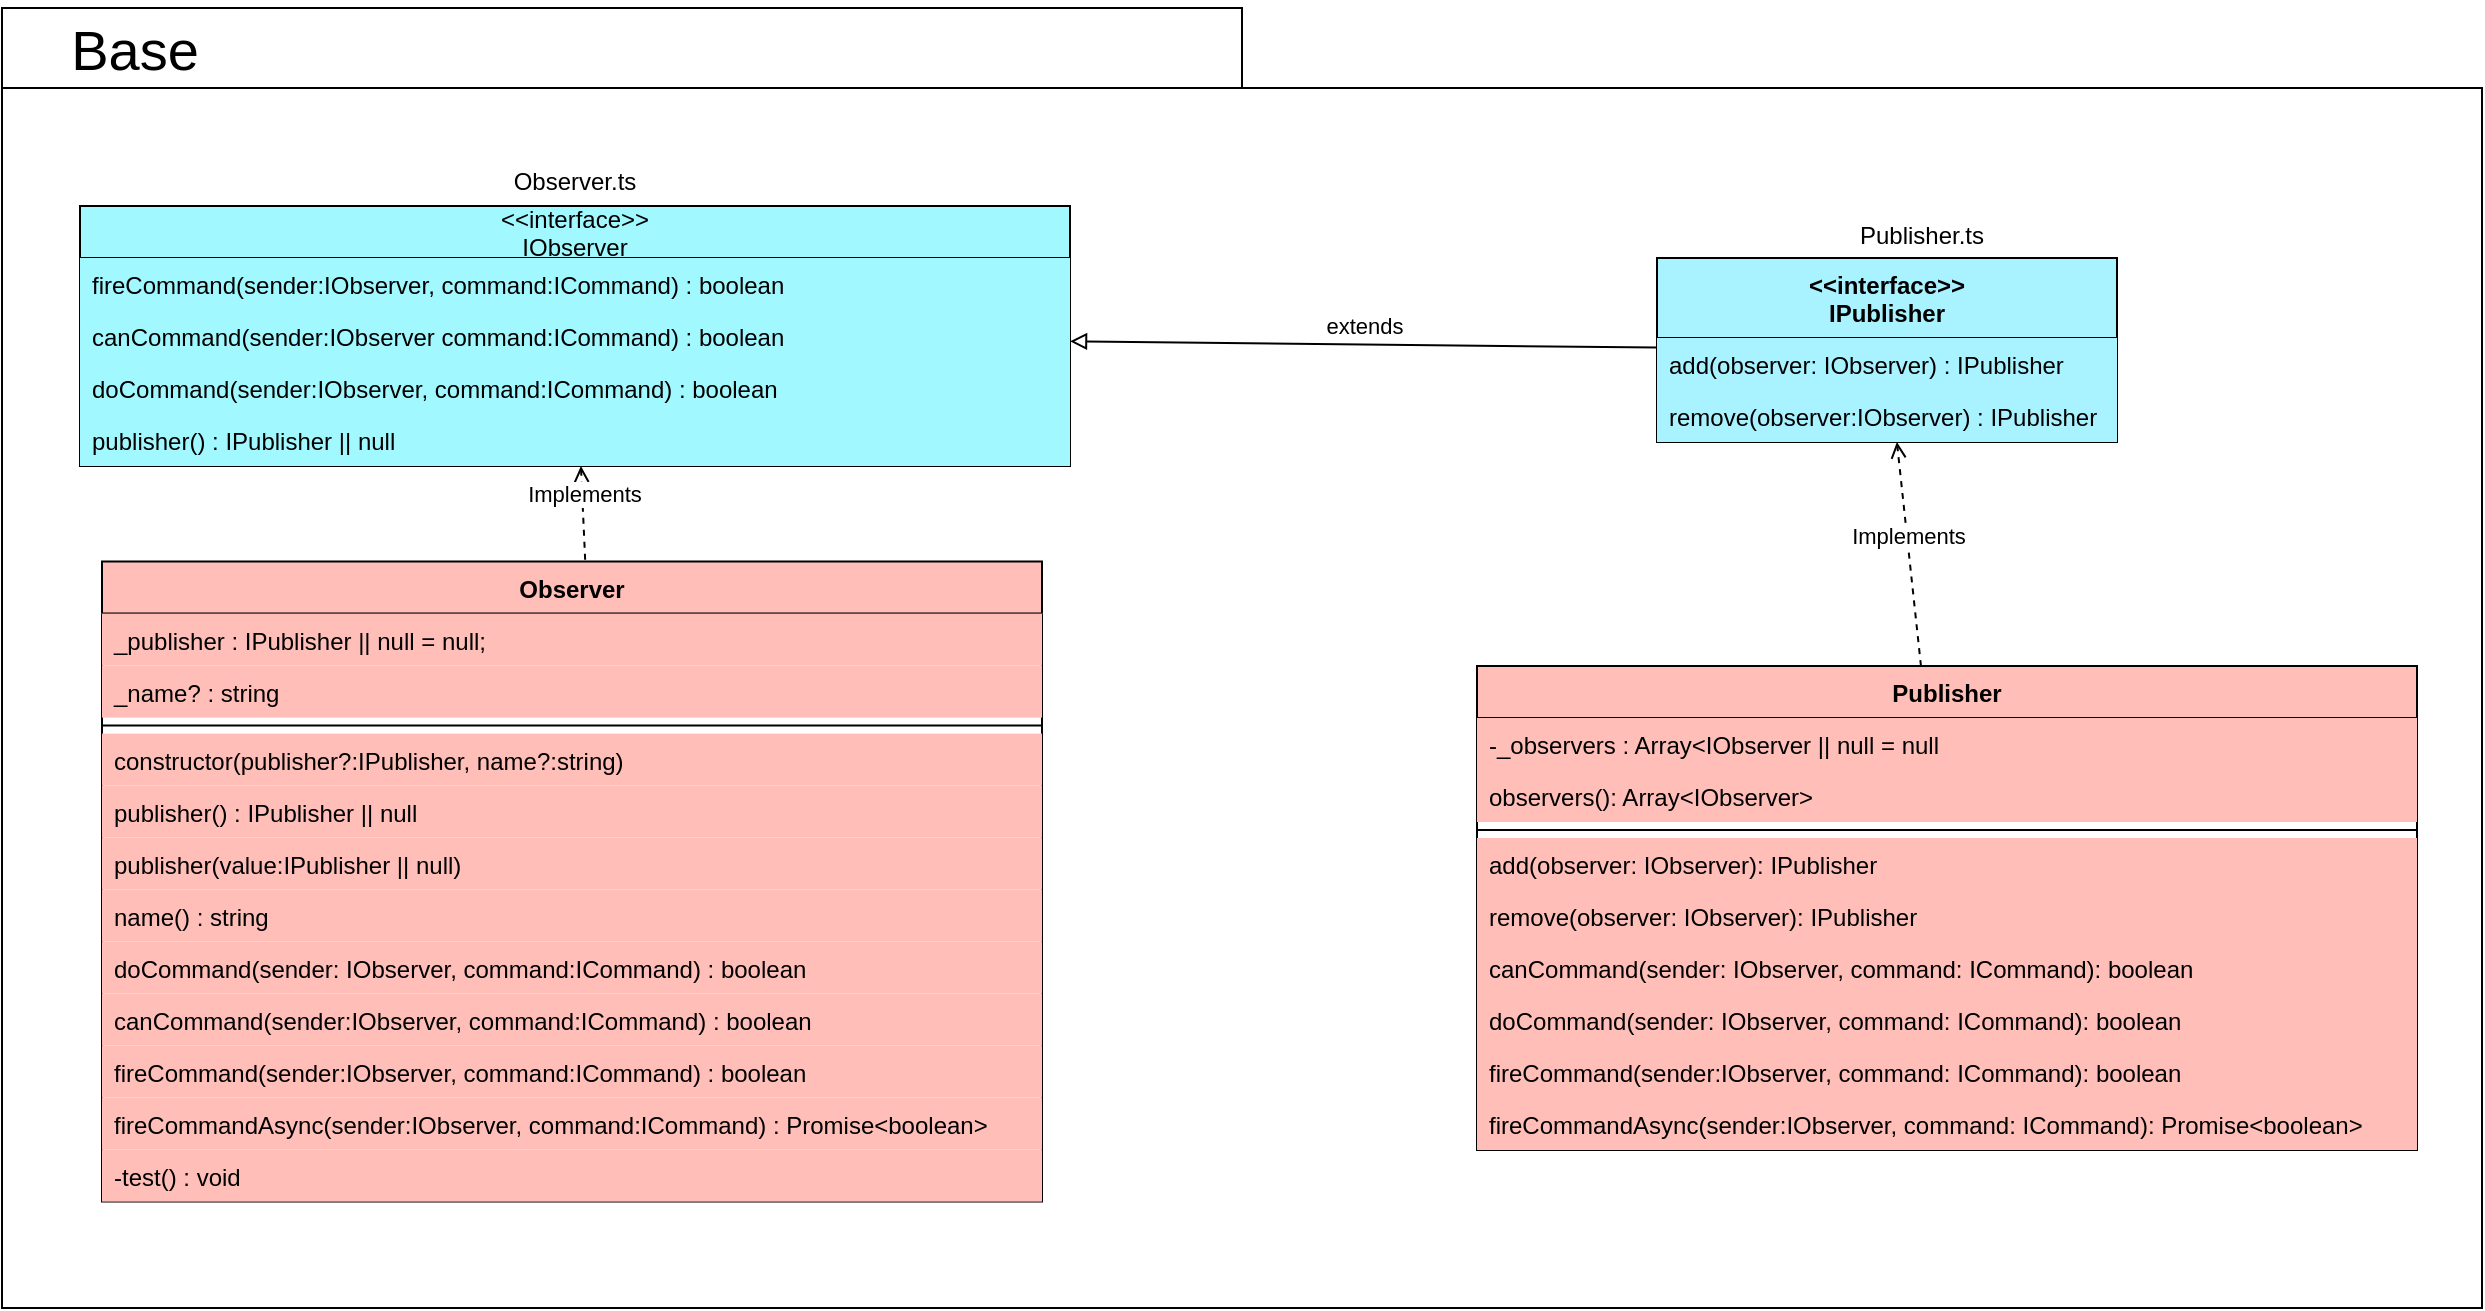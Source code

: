 <mxfile version="20.8.16" type="device"><diagram name="페이지-1" id="1tXMjEXF2NxLAM-9LJq4"><mxGraphModel dx="2074" dy="35" grid="1" gridSize="10" guides="1" tooltips="1" connect="1" arrows="1" fold="1" page="1" pageScale="1" pageWidth="827" pageHeight="1169" math="0" shadow="0"><root><mxCell id="0"/><mxCell id="1" parent="0"/><mxCell id="RztqI8viEJXFMYKsmAzF-47" value="" style="group;verticalAlign=bottom;spacing=2;spacingTop=0;spacingBottom=0;labelPosition=left;verticalLabelPosition=top;align=right;" parent="1" vertex="1" connectable="0"><mxGeometry x="80" y="1210" width="1240" height="650" as="geometry"/></mxCell><mxCell id="RztqI8viEJXFMYKsmAzF-41" value="" style="shape=folder;fontStyle=1;spacingTop=10;tabWidth=620;tabHeight=40;tabPosition=left;html=1;whiteSpace=wrap;labelPosition=center;verticalLabelPosition=top;align=center;verticalAlign=bottom;" parent="RztqI8viEJXFMYKsmAzF-47" vertex="1"><mxGeometry width="1240" height="650" as="geometry"/></mxCell><mxCell id="RztqI8viEJXFMYKsmAzF-5" value="Publisher.ts" style="group;container=1;" parent="RztqI8viEJXFMYKsmAzF-47" vertex="1" connectable="0"><mxGeometry x="700" y="100" width="520" height="506" as="geometry"><mxRectangle x="712.5" y="1283" width="104" height="20" as="alternateBounds"/></mxGeometry></mxCell><mxCell id="RztqI8viEJXFMYKsmAzF-6" value="&lt;&lt;interface&gt;&gt;&#10;IPublisher" style="swimlane;fontStyle=1;align=center;verticalAlign=top;childLayout=stackLayout;horizontal=1;startSize=40;horizontalStack=0;resizeParent=1;resizeParentMax=0;resizeLast=0;collapsible=1;marginBottom=0;fillColor=#A8F3FF;" parent="RztqI8viEJXFMYKsmAzF-5" vertex="1"><mxGeometry x="127.5" y="25" width="230" height="92" as="geometry"><mxRectangle x="127.5" y="25" width="110" height="40" as="alternateBounds"/></mxGeometry></mxCell><mxCell id="RztqI8viEJXFMYKsmAzF-7" value="add(observer: IObserver) : IPublisher" style="text;strokeColor=none;fillColor=#A8F3FF;align=left;verticalAlign=top;spacingLeft=4;spacingRight=4;overflow=hidden;rotatable=0;points=[[0,0.5],[1,0.5]];portConstraint=eastwest;" parent="RztqI8viEJXFMYKsmAzF-6" vertex="1"><mxGeometry y="40" width="230" height="26" as="geometry"/></mxCell><mxCell id="RztqI8viEJXFMYKsmAzF-8" value="remove(observer:IObserver) : IPublisher" style="text;strokeColor=none;fillColor=#A8F3FF;align=left;verticalAlign=top;spacingLeft=4;spacingRight=4;overflow=hidden;rotatable=0;points=[[0,0.5],[1,0.5]];portConstraint=eastwest;" parent="RztqI8viEJXFMYKsmAzF-6" vertex="1"><mxGeometry y="66" width="230" height="26" as="geometry"/></mxCell><mxCell id="RztqI8viEJXFMYKsmAzF-9" value="Publisher" style="swimlane;fontStyle=1;align=center;verticalAlign=top;childLayout=stackLayout;horizontal=1;startSize=26;horizontalStack=0;resizeParent=1;resizeParentMax=0;resizeLast=0;collapsible=1;marginBottom=0;fillColor=#FFBFB8;" parent="RztqI8viEJXFMYKsmAzF-5" vertex="1"><mxGeometry x="37.5" y="229" width="470" height="242" as="geometry"><mxRectangle x="25" y="239" width="80" height="26" as="alternateBounds"/></mxGeometry></mxCell><mxCell id="RztqI8viEJXFMYKsmAzF-10" value="-_observers : Array&lt;IObserver || null = null" style="text;strokeColor=none;fillColor=#FFBFB8;align=left;verticalAlign=top;spacingLeft=4;spacingRight=4;overflow=hidden;rotatable=0;points=[[0,0.5],[1,0.5]];portConstraint=eastwest;" parent="RztqI8viEJXFMYKsmAzF-9" vertex="1"><mxGeometry y="26" width="470" height="26" as="geometry"/></mxCell><mxCell id="RztqI8viEJXFMYKsmAzF-11" value="observers(): Array&lt;IObserver&gt;" style="text;strokeColor=none;fillColor=#FFBFB8;align=left;verticalAlign=top;spacingLeft=4;spacingRight=4;overflow=hidden;rotatable=0;points=[[0,0.5],[1,0.5]];portConstraint=eastwest;" parent="RztqI8viEJXFMYKsmAzF-9" vertex="1"><mxGeometry y="52" width="470" height="26" as="geometry"/></mxCell><mxCell id="RztqI8viEJXFMYKsmAzF-12" value="" style="line;strokeWidth=1;fillColor=none;align=left;verticalAlign=middle;spacingTop=-1;spacingLeft=3;spacingRight=3;rotatable=0;labelPosition=right;points=[];portConstraint=eastwest;" parent="RztqI8viEJXFMYKsmAzF-9" vertex="1"><mxGeometry y="78" width="470" height="8" as="geometry"/></mxCell><mxCell id="RztqI8viEJXFMYKsmAzF-13" value="add(observer: IObserver): IPublisher" style="text;strokeColor=none;fillColor=#FFBFB8;align=left;verticalAlign=top;spacingLeft=4;spacingRight=4;overflow=hidden;rotatable=0;points=[[0,0.5],[1,0.5]];portConstraint=eastwest;" parent="RztqI8viEJXFMYKsmAzF-9" vertex="1"><mxGeometry y="86" width="470" height="26" as="geometry"/></mxCell><mxCell id="RztqI8viEJXFMYKsmAzF-14" value="remove(observer: IObserver): IPublisher" style="text;strokeColor=none;fillColor=#FFBFB8;align=left;verticalAlign=top;spacingLeft=4;spacingRight=4;overflow=hidden;rotatable=0;points=[[0,0.5],[1,0.5]];portConstraint=eastwest;" parent="RztqI8viEJXFMYKsmAzF-9" vertex="1"><mxGeometry y="112" width="470" height="26" as="geometry"/></mxCell><mxCell id="RztqI8viEJXFMYKsmAzF-15" value="canCommand(sender: IObserver, command: ICommand): boolean" style="text;strokeColor=none;fillColor=#FFBFB8;align=left;verticalAlign=top;spacingLeft=4;spacingRight=4;overflow=hidden;rotatable=0;points=[[0,0.5],[1,0.5]];portConstraint=eastwest;" parent="RztqI8viEJXFMYKsmAzF-9" vertex="1"><mxGeometry y="138" width="470" height="26" as="geometry"/></mxCell><mxCell id="RztqI8viEJXFMYKsmAzF-16" value="doCommand(sender: IObserver, command: ICommand): boolean" style="text;strokeColor=none;fillColor=#FFBFB8;align=left;verticalAlign=top;spacingLeft=4;spacingRight=4;overflow=hidden;rotatable=0;points=[[0,0.5],[1,0.5]];portConstraint=eastwest;" parent="RztqI8viEJXFMYKsmAzF-9" vertex="1"><mxGeometry y="164" width="470" height="26" as="geometry"/></mxCell><mxCell id="RztqI8viEJXFMYKsmAzF-17" value="fireCommand(sender:IObserver, command: ICommand): boolean" style="text;strokeColor=none;fillColor=#FFBFB8;align=left;verticalAlign=top;spacingLeft=4;spacingRight=4;overflow=hidden;rotatable=0;points=[[0,0.5],[1,0.5]];portConstraint=eastwest;" parent="RztqI8viEJXFMYKsmAzF-9" vertex="1"><mxGeometry y="190" width="470" height="26" as="geometry"/></mxCell><mxCell id="RztqI8viEJXFMYKsmAzF-18" value="fireCommandAsync(sender:IObserver, command: ICommand): Promise&lt;boolean&gt;" style="text;strokeColor=none;fillColor=#FFBFB8;align=left;verticalAlign=top;spacingLeft=4;spacingRight=4;overflow=hidden;rotatable=0;points=[[0,0.5],[1,0.5]];portConstraint=eastwest;" parent="RztqI8viEJXFMYKsmAzF-9" vertex="1"><mxGeometry y="216" width="470" height="26" as="geometry"/></mxCell><mxCell id="RztqI8viEJXFMYKsmAzF-19" value="Implements" style="html=1;verticalAlign=bottom;endArrow=open;dashed=1;endFill=0;" parent="RztqI8viEJXFMYKsmAzF-5" source="RztqI8viEJXFMYKsmAzF-9" target="RztqI8viEJXFMYKsmAzF-6" edge="1"><mxGeometry width="80" relative="1" as="geometry"><mxPoint x="-23" y="205.5" as="sourcePoint"/><mxPoint x="140" y="205.5" as="targetPoint"/></mxGeometry></mxCell><mxCell id="RztqI8viEJXFMYKsmAzF-20" value="Observer.ts" style="group;container=1;" parent="RztqI8viEJXFMYKsmAzF-47" vertex="1" connectable="0"><mxGeometry x="13" y="73" width="547" height="549.81" as="geometry"><mxRectangle x="63" y="1273" width="90" height="20" as="alternateBounds"/></mxGeometry></mxCell><mxCell id="RztqI8viEJXFMYKsmAzF-21" value="&lt;&lt;interface&gt;&gt;&#10;IObserver" style="swimlane;fontStyle=0;childLayout=stackLayout;horizontal=1;startSize=26;fillColor=#A1F9FF;horizontalStack=0;resizeParent=1;resizeParentMax=0;resizeLast=0;collapsible=1;marginBottom=0;rounded=0;shadow=0;comic=0;glass=0;swimlaneLine=1;" parent="RztqI8viEJXFMYKsmAzF-20" vertex="1"><mxGeometry x="26" y="26" width="495" height="130" as="geometry"><mxRectangle x="89" y="1299" width="110" height="30" as="alternateBounds"/></mxGeometry></mxCell><mxCell id="RztqI8viEJXFMYKsmAzF-22" value="fireCommand(sender:IObserver, command:ICommand) : boolean" style="text;strokeColor=none;fillColor=#A1F9FF;align=left;verticalAlign=top;spacingLeft=4;spacingRight=4;overflow=hidden;rotatable=0;points=[[0,0.5],[1,0.5]];portConstraint=eastwest;" parent="RztqI8viEJXFMYKsmAzF-21" vertex="1"><mxGeometry y="26" width="495" height="26" as="geometry"/></mxCell><mxCell id="RztqI8viEJXFMYKsmAzF-23" value="canCommand(sender:IObserver command:ICommand) : boolean" style="text;strokeColor=none;fillColor=#A1F9FF;align=left;verticalAlign=top;spacingLeft=4;spacingRight=4;overflow=hidden;rotatable=0;points=[[0,0.5],[1,0.5]];portConstraint=eastwest;" parent="RztqI8viEJXFMYKsmAzF-21" vertex="1"><mxGeometry y="52" width="495" height="26" as="geometry"/></mxCell><mxCell id="RztqI8viEJXFMYKsmAzF-24" value="doCommand(sender:IObserver, command:ICommand) : boolean" style="text;strokeColor=none;fillColor=#A1F9FF;align=left;verticalAlign=top;spacingLeft=4;spacingRight=4;overflow=hidden;rotatable=0;points=[[0,0.5],[1,0.5]];portConstraint=eastwest;" parent="RztqI8viEJXFMYKsmAzF-21" vertex="1"><mxGeometry y="78" width="495" height="26" as="geometry"/></mxCell><mxCell id="RztqI8viEJXFMYKsmAzF-25" value="publisher() : IPublisher || null" style="text;strokeColor=none;fillColor=#A1F9FF;align=left;verticalAlign=top;spacingLeft=4;spacingRight=4;overflow=hidden;rotatable=0;points=[[0,0.5],[1,0.5]];portConstraint=eastwest;" parent="RztqI8viEJXFMYKsmAzF-21" vertex="1"><mxGeometry y="104" width="495" height="26" as="geometry"/></mxCell><mxCell id="RztqI8viEJXFMYKsmAzF-26" value="Implements" style="html=1;verticalAlign=bottom;endArrow=open;dashed=1;endFill=0;exitX=0.514;exitY=-0.003;exitDx=0;exitDy=0;exitPerimeter=0;" parent="RztqI8viEJXFMYKsmAzF-20" source="RztqI8viEJXFMYKsmAzF-27" target="RztqI8viEJXFMYKsmAzF-21" edge="1"><mxGeometry width="80" relative="1" as="geometry"><mxPoint x="1302.5" y="752.935" as="sourcePoint"/><mxPoint x="811.5" y="244" as="targetPoint"/><Array as="points"/></mxGeometry></mxCell><mxCell id="RztqI8viEJXFMYKsmAzF-27" value="Observer" style="swimlane;fontStyle=1;align=center;verticalAlign=top;childLayout=stackLayout;horizontal=1;startSize=26;horizontalStack=0;resizeParent=1;resizeParentMax=0;resizeLast=0;collapsible=1;marginBottom=0;fillColor=#FFBFB8;" parent="RztqI8viEJXFMYKsmAzF-20" vertex="1"><mxGeometry x="37" y="203.81" width="470" height="320" as="geometry"><mxRectangle x="100" y="1476.81" width="80" height="26" as="alternateBounds"/></mxGeometry></mxCell><mxCell id="RztqI8viEJXFMYKsmAzF-28" value="_publisher : IPublisher || null = null;" style="text;strokeColor=none;fillColor=#FFBFB8;align=left;verticalAlign=top;spacingLeft=4;spacingRight=4;overflow=hidden;rotatable=0;points=[[0,0.5],[1,0.5]];portConstraint=eastwest;" parent="RztqI8viEJXFMYKsmAzF-27" vertex="1"><mxGeometry y="26" width="470" height="26" as="geometry"/></mxCell><mxCell id="RztqI8viEJXFMYKsmAzF-29" value="_name? : string" style="text;strokeColor=none;fillColor=#FFBFB8;align=left;verticalAlign=top;spacingLeft=4;spacingRight=4;overflow=hidden;rotatable=0;points=[[0,0.5],[1,0.5]];portConstraint=eastwest;" parent="RztqI8viEJXFMYKsmAzF-27" vertex="1"><mxGeometry y="52" width="470" height="26" as="geometry"/></mxCell><mxCell id="RztqI8viEJXFMYKsmAzF-30" value="" style="line;strokeWidth=1;fillColor=none;align=left;verticalAlign=middle;spacingTop=-1;spacingLeft=3;spacingRight=3;rotatable=0;labelPosition=right;points=[];portConstraint=eastwest;" parent="RztqI8viEJXFMYKsmAzF-27" vertex="1"><mxGeometry y="78" width="470" height="8" as="geometry"/></mxCell><mxCell id="RztqI8viEJXFMYKsmAzF-31" value="constructor(publisher?:IPublisher, name?:string)" style="text;strokeColor=none;fillColor=#FFBFB8;align=left;verticalAlign=top;spacingLeft=4;spacingRight=4;overflow=hidden;rotatable=0;points=[[0,0.5],[1,0.5]];portConstraint=eastwest;" parent="RztqI8viEJXFMYKsmAzF-27" vertex="1"><mxGeometry y="86" width="470" height="26" as="geometry"/></mxCell><mxCell id="RztqI8viEJXFMYKsmAzF-32" value="publisher() : IPublisher || null" style="text;strokeColor=none;fillColor=#FFBFB8;align=left;verticalAlign=top;spacingLeft=4;spacingRight=4;overflow=hidden;rotatable=0;points=[[0,0.5],[1,0.5]];portConstraint=eastwest;" parent="RztqI8viEJXFMYKsmAzF-27" vertex="1"><mxGeometry y="112" width="470" height="26" as="geometry"/></mxCell><mxCell id="RztqI8viEJXFMYKsmAzF-33" value="publisher(value:IPublisher || null)" style="text;strokeColor=none;fillColor=#FFBFB8;align=left;verticalAlign=top;spacingLeft=4;spacingRight=4;overflow=hidden;rotatable=0;points=[[0,0.5],[1,0.5]];portConstraint=eastwest;" parent="RztqI8viEJXFMYKsmAzF-27" vertex="1"><mxGeometry y="138" width="470" height="26" as="geometry"/></mxCell><mxCell id="RztqI8viEJXFMYKsmAzF-34" value="name() : string" style="text;strokeColor=none;fillColor=#FFBFB8;align=left;verticalAlign=top;spacingLeft=4;spacingRight=4;overflow=hidden;rotatable=0;points=[[0,0.5],[1,0.5]];portConstraint=eastwest;" parent="RztqI8viEJXFMYKsmAzF-27" vertex="1"><mxGeometry y="164" width="470" height="26" as="geometry"/></mxCell><mxCell id="RztqI8viEJXFMYKsmAzF-35" value="doCommand(sender: IObserver, command:ICommand) : boolean" style="text;strokeColor=none;fillColor=#FFBFB8;align=left;verticalAlign=top;spacingLeft=4;spacingRight=4;overflow=hidden;rotatable=0;points=[[0,0.5],[1,0.5]];portConstraint=eastwest;" parent="RztqI8viEJXFMYKsmAzF-27" vertex="1"><mxGeometry y="190" width="470" height="26" as="geometry"/></mxCell><mxCell id="RztqI8viEJXFMYKsmAzF-36" value="canCommand(sender:IObserver, command:ICommand) : boolean" style="text;strokeColor=none;fillColor=#FFBFB8;align=left;verticalAlign=top;spacingLeft=4;spacingRight=4;overflow=hidden;rotatable=0;points=[[0,0.5],[1,0.5]];portConstraint=eastwest;" parent="RztqI8viEJXFMYKsmAzF-27" vertex="1"><mxGeometry y="216" width="470" height="26" as="geometry"/></mxCell><mxCell id="RztqI8viEJXFMYKsmAzF-37" value="fireCommand(sender:IObserver, command:ICommand) : boolean" style="text;strokeColor=none;fillColor=#FFBFB8;align=left;verticalAlign=top;spacingLeft=4;spacingRight=4;overflow=hidden;rotatable=0;points=[[0,0.5],[1,0.5]];portConstraint=eastwest;" parent="RztqI8viEJXFMYKsmAzF-27" vertex="1"><mxGeometry y="242" width="470" height="26" as="geometry"/></mxCell><mxCell id="RztqI8viEJXFMYKsmAzF-38" value="fireCommandAsync(sender:IObserver, command:ICommand) : Promise&lt;boolean&gt;" style="text;strokeColor=none;fillColor=#FFBFB8;align=left;verticalAlign=top;spacingLeft=4;spacingRight=4;overflow=hidden;rotatable=0;points=[[0,0.5],[1,0.5]];portConstraint=eastwest;" parent="RztqI8viEJXFMYKsmAzF-27" vertex="1"><mxGeometry y="268" width="470" height="26" as="geometry"/></mxCell><mxCell id="RztqI8viEJXFMYKsmAzF-39" value="-test() : void" style="text;strokeColor=none;fillColor=#FFBFB8;align=left;verticalAlign=top;spacingLeft=4;spacingRight=4;overflow=hidden;rotatable=0;points=[[0,0.5],[1,0.5]];portConstraint=eastwest;" parent="RztqI8viEJXFMYKsmAzF-27" vertex="1"><mxGeometry y="294" width="470" height="26" as="geometry"/></mxCell><mxCell id="RztqI8viEJXFMYKsmAzF-40" value="extends" style="html=1;verticalAlign=bottom;endArrow=block;endFill=0;" parent="RztqI8viEJXFMYKsmAzF-47" source="RztqI8viEJXFMYKsmAzF-6" target="RztqI8viEJXFMYKsmAzF-21" edge="1"><mxGeometry width="80" relative="1" as="geometry"><mxPoint x="928" y="10" as="sourcePoint"/><mxPoint x="1091" y="10" as="targetPoint"/></mxGeometry></mxCell><mxCell id="RztqI8viEJXFMYKsmAzF-48" value="Base" style="text;html=1;align=center;verticalAlign=middle;resizable=0;points=[];autosize=1;strokeColor=none;fillColor=none;labelBackgroundColor=none;labelBorderColor=none;fontSize=28;" parent="RztqI8viEJXFMYKsmAzF-47" vertex="1"><mxGeometry x="21" y="-4" width="90" height="50" as="geometry"/></mxCell></root></mxGraphModel></diagram></mxfile>